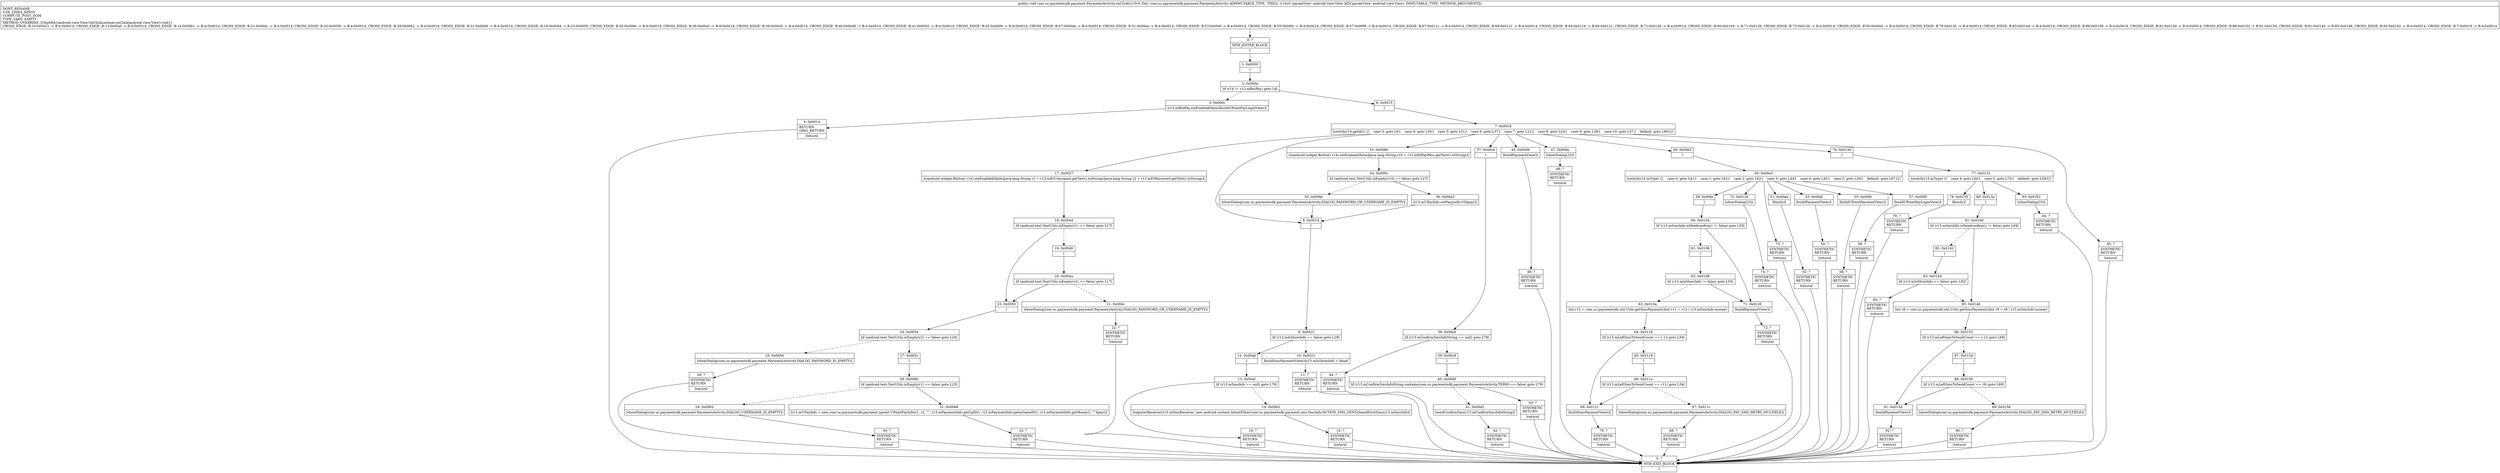 digraph "CFG forcom.uc.paymentsdk.payment.PaymentsActivity.onClick(Landroid\/view\/View;)V" {
Node_0 [shape=record,label="{0\:\ ?|MTH_ENTER_BLOCK\l|l}"];
Node_1 [shape=record,label="{1\:\ 0x0000|l}"];
Node_2 [shape=record,label="{2\:\ 0x000a|lif (r14 != r13.mBtnPay) goto L6l}"];
Node_3 [shape=record,label="{3\:\ 0x000c|lr13.mBtnPay.setEnabled(false)lbuildUPointPayLoginView()l}"];
Node_4 [shape=record,label="{4\:\ 0x0014|RETURN\lORIG_RETURN\l|lreturnl}"];
Node_5 [shape=record,label="{5\:\ ?|MTH_EXIT_BLOCK\l|l}"];
Node_6 [shape=record,label="{6\:\ 0x0015|l}"];
Node_7 [shape=record,label="{7\:\ 0x0019|lswitch(r14.getId()) \{l    case 3: goto L9;l    case 4: goto L36;l    case 5: goto L31;l    case 6: goto L37;l    case 7: goto L12;l    case 8: goto L24;l    case 9: goto L38;l    case 10: goto L57;l    default: goto L96;l\}l}"];
Node_8 [shape=record,label="{8\:\ 0x001d|l}"];
Node_9 [shape=record,label="{9\:\ 0x001f|lif (r13.mIsShowInfo == false) goto L28l}"];
Node_10 [shape=record,label="{10\:\ 0x0021|lbuildSmsPaymentView()lr13.mIsShowInfo = falsel}"];
Node_11 [shape=record,label="{11\:\ ?|SYNTHETIC\lRETURN\l|lreturnl}"];
Node_12 [shape=record,label="{12\:\ 0x00ad|l}"];
Node_13 [shape=record,label="{13\:\ 0x00af|lif (r13.mSmsInfo == null) goto L76l}"];
Node_14 [shape=record,label="{14\:\ 0x00b1|lregisterReceiver(r13.mSmsReceiver, new android.content.IntentFilter(com.uc.paymentsdk.payment.sms.SmsInfo.ACTION_SMS_SENT))lsendFirstSms(r13.mSmsInfo)l}"];
Node_15 [shape=record,label="{15\:\ ?|SYNTHETIC\lRETURN\l|lreturnl}"];
Node_16 [shape=record,label="{16\:\ ?|SYNTHETIC\lRETURN\l|lreturnl}"];
Node_17 [shape=record,label="{17\:\ 0x0027|l((android.widget.Button) r14).setEnabled(false)ljava.lang.String r1 = r13.mEtUsername.getText().toString()ljava.lang.String r2 = r13.mEtPassword.getText().toString()l}"];
Node_18 [shape=record,label="{18\:\ 0x0044|lif (android.text.TextUtils.isEmpty(r1) == false) goto L17l}"];
Node_19 [shape=record,label="{19\:\ 0x0046|l}"];
Node_20 [shape=record,label="{20\:\ 0x004a|lif (android.text.TextUtils.isEmpty(r2) == false) goto L17l}"];
Node_21 [shape=record,label="{21\:\ 0x004c|lshowDialog(com.uc.paymentsdk.payment.PaymentsActivity.DIALOG_PASSWORD_OR_USERNAME_IS_EMPTY)l}"];
Node_22 [shape=record,label="{22\:\ ?|SYNTHETIC\lRETURN\l|lreturnl}"];
Node_23 [shape=record,label="{23\:\ 0x0050|l}"];
Node_24 [shape=record,label="{24\:\ 0x0054|lif (android.text.TextUtils.isEmpty(r2) == false) goto L20l}"];
Node_25 [shape=record,label="{25\:\ 0x0056|lshowDialog(com.uc.paymentsdk.payment.PaymentsActivity.DIALOG_PASSWORD_IS_EMPTY)l}"];
Node_26 [shape=record,label="{26\:\ ?|SYNTHETIC\lRETURN\l|lreturnl}"];
Node_27 [shape=record,label="{27\:\ 0x005c|l}"];
Node_28 [shape=record,label="{28\:\ 0x0060|lif (android.text.TextUtils.isEmpty(r1) == false) goto L23l}"];
Node_29 [shape=record,label="{29\:\ 0x0062|lshowDialog(com.uc.paymentsdk.payment.PaymentsActivity.DIALOG_USERNAME_IS_EMPTY)l}"];
Node_30 [shape=record,label="{30\:\ ?|SYNTHETIC\lRETURN\l|lreturnl}"];
Node_31 [shape=record,label="{31\:\ 0x0068|lr13.mUPayInfo = new com.uc.paymentsdk.payment.upoint.UPointPayInfo(r1, r2, \"\", r13.mPaymentInfo.getCpID(), r13.mPaymentInfo.getmGameID(), r13.mPaymentInfo.getMoney(), \"\")lpay()l}"];
Node_32 [shape=record,label="{32\:\ ?|SYNTHETIC\lRETURN\l|lreturnl}"];
Node_33 [shape=record,label="{33\:\ 0x0089|l((android.widget.Button) r14).setEnabled(false)ljava.lang.String r10 = r13.mEtPayPass.getText().toString()l}"];
Node_34 [shape=record,label="{34\:\ 0x009c|lif (android.text.TextUtils.isEmpty(r10) == false) goto L27l}"];
Node_35 [shape=record,label="{35\:\ 0x009e|lshowDialog(com.uc.paymentsdk.payment.PaymentsActivity.DIALOG_PASSWORD_OR_USERNAME_IS_EMPTY)l}"];
Node_36 [shape=record,label="{36\:\ 0x00a3|lr13.mUPayInfo.setPaypwd(r10)lpay()l}"];
Node_37 [shape=record,label="{37\:\ 0x00c4|l}"];
Node_38 [shape=record,label="{38\:\ 0x00c6|lif (r13.mConfirmSmsInfoString == null) goto L78l}"];
Node_39 [shape=record,label="{39\:\ 0x00c8|l}"];
Node_40 [shape=record,label="{40\:\ 0x00d0|lif (r13.mConfirmSmsInfoString.contains(com.uc.paymentsdk.payment.PaymentsActivity.TERM) == false) goto L79l}"];
Node_41 [shape=record,label="{41\:\ 0x00d2|lsendConfirmSms(r13.mConfirmSmsInfoString)l}"];
Node_42 [shape=record,label="{42\:\ ?|SYNTHETIC\lRETURN\l|lreturnl}"];
Node_43 [shape=record,label="{43\:\ ?|SYNTHETIC\lRETURN\l|lreturnl}"];
Node_44 [shape=record,label="{44\:\ ?|SYNTHETIC\lRETURN\l|lreturnl}"];
Node_45 [shape=record,label="{45\:\ 0x00d9|lbuildPaymentView()l}"];
Node_46 [shape=record,label="{46\:\ ?|SYNTHETIC\lRETURN\l|lreturnl}"];
Node_47 [shape=record,label="{47\:\ 0x00de|lshowDialog(23)l}"];
Node_48 [shape=record,label="{48\:\ ?|SYNTHETIC\lRETURN\l|lreturnl}"];
Node_49 [shape=record,label="{49\:\ 0x00e3|l}"];
Node_50 [shape=record,label="{50\:\ 0x00e5|lswitch(r13.mType) \{l    case 0: goto L41;l    case 1: goto L42;l    case 2: goto L43;l    case 3: goto L44;l    case 4: goto L45;l    case 5: goto L56;l    default: goto L97;l\}l}"];
Node_51 [shape=record,label="{51\:\ 0x00ea|lfinish()l}"];
Node_52 [shape=record,label="{52\:\ ?|SYNTHETIC\lRETURN\l|lreturnl}"];
Node_53 [shape=record,label="{53\:\ 0x00ef|lbuildPaymentView()l}"];
Node_54 [shape=record,label="{54\:\ ?|SYNTHETIC\lRETURN\l|lreturnl}"];
Node_55 [shape=record,label="{55\:\ 0x00f4|lbuildUPointPaymentView()l}"];
Node_56 [shape=record,label="{56\:\ ?|SYNTHETIC\lRETURN\l|lreturnl}"];
Node_57 [shape=record,label="{57\:\ 0x00f9|lbuildUPointPayLoginView()l}"];
Node_58 [shape=record,label="{58\:\ ?|SYNTHETIC\lRETURN\l|lreturnl}"];
Node_59 [shape=record,label="{59\:\ 0x00fe|l}"];
Node_60 [shape=record,label="{60\:\ 0x0104|lif (r13.mSmsInfo.isNeedconfirm() != false) goto L55l}"];
Node_61 [shape=record,label="{61\:\ 0x0106|l}"];
Node_62 [shape=record,label="{62\:\ 0x0108|lif (r13.mIsShowInfo != false) goto L55l}"];
Node_63 [shape=record,label="{63\:\ 0x010a|lint r12 = com.uc.paymentsdk.util.Utils.getSmsPayment()lint r11 = r12 \/ r13.mSmsInfo.moneyl}"];
Node_64 [shape=record,label="{64\:\ 0x0116|lif (r13.mLeftSmsToSendCount == (\-1)) goto L54l}"];
Node_65 [shape=record,label="{65\:\ 0x0118|l}"];
Node_66 [shape=record,label="{66\:\ 0x011a|lif (r13.mLeftSmsToSendCount == r11) goto L54l}"];
Node_67 [shape=record,label="{67\:\ 0x011c|lshowDialog(com.uc.paymentsdk.payment.PaymentsActivity.DIALOG_PAY_SMS_RETRY_MULTIPLE)l}"];
Node_68 [shape=record,label="{68\:\ ?|SYNTHETIC\lRETURN\l|lreturnl}"];
Node_69 [shape=record,label="{69\:\ 0x0121|lbuildSmsPaymentView()l}"];
Node_70 [shape=record,label="{70\:\ ?|SYNTHETIC\lRETURN\l|lreturnl}"];
Node_71 [shape=record,label="{71\:\ 0x0126|lbuildPaymentView()l}"];
Node_72 [shape=record,label="{72\:\ ?|SYNTHETIC\lRETURN\l|lreturnl}"];
Node_73 [shape=record,label="{73\:\ 0x012b|lshowDialog(23)l}"];
Node_74 [shape=record,label="{74\:\ ?|SYNTHETIC\lRETURN\l|lreturnl}"];
Node_75 [shape=record,label="{75\:\ ?|SYNTHETIC\lRETURN\l|lreturnl}"];
Node_76 [shape=record,label="{76\:\ 0x0130|l}"];
Node_77 [shape=record,label="{77\:\ 0x0132|lswitch(r13.mType) \{l    case 4: goto L60;l    case 5: goto L70;l    default: goto L59;l\}l}"];
Node_78 [shape=record,label="{78\:\ 0x0135|lfinish()l}"];
Node_79 [shape=record,label="{79\:\ ?|SYNTHETIC\lRETURN\l|lreturnl}"];
Node_80 [shape=record,label="{80\:\ 0x013a|l}"];
Node_81 [shape=record,label="{81\:\ 0x0140|lif (r13.mSmsInfo.isNeedconfirm() != false) goto L64l}"];
Node_82 [shape=record,label="{82\:\ 0x0142|l}"];
Node_83 [shape=record,label="{83\:\ 0x0144|lif (r13.mIsShowInfo == false) goto L92l}"];
Node_84 [shape=record,label="{84\:\ ?|SYNTHETIC\lRETURN\l|lreturnl}"];
Node_85 [shape=record,label="{85\:\ 0x0146|lint r8 = com.uc.paymentsdk.util.Utils.getSmsPayment()lint r9 = r8 \/ r13.mSmsInfo.moneyl}"];
Node_86 [shape=record,label="{86\:\ 0x0152|lif (r13.mLeftSmsToSendCount == (\-1)) goto L69l}"];
Node_87 [shape=record,label="{87\:\ 0x0154|l}"];
Node_88 [shape=record,label="{88\:\ 0x0156|lif (r13.mLeftSmsToSendCount == r9) goto L69l}"];
Node_89 [shape=record,label="{89\:\ 0x0158|lshowDialog(com.uc.paymentsdk.payment.PaymentsActivity.DIALOG_PAY_SMS_RETRY_MULTIPLE)l}"];
Node_90 [shape=record,label="{90\:\ ?|SYNTHETIC\lRETURN\l|lreturnl}"];
Node_91 [shape=record,label="{91\:\ 0x015d|lbuildPaymentView()l}"];
Node_92 [shape=record,label="{92\:\ ?|SYNTHETIC\lRETURN\l|lreturnl}"];
Node_93 [shape=record,label="{93\:\ 0x0162|lshowDialog(23)l}"];
Node_94 [shape=record,label="{94\:\ ?|SYNTHETIC\lRETURN\l|lreturnl}"];
Node_95 [shape=record,label="{95\:\ ?|SYNTHETIC\lRETURN\l|lreturnl}"];
MethodNode[shape=record,label="{public void com.uc.paymentsdk.payment.PaymentsActivity.onClick((r13v0 'this' com.uc.paymentsdk.payment.PaymentsActivity A[IMMUTABLE_TYPE, THIS]), (r14v0 'paramView' android.view.View A[D('paramView' android.view.View), IMMUTABLE_TYPE, METHOD_ARGUMENT]))  | DONT_RENAME\lUSE_LINES_HINTS\lCOMPUTE_POST_DOM\lTYPE_VARS: EMPTY\lMETHOD_OVERRIDE: [ClspMth\{android.view.View.OnClickListener.onClick(android.view.View):void\}]\lCROSS_EDGE: B:10:0x0021 \-\> B:4:0x0014, CROSS_EDGE: B:13:0x00af \-\> B:4:0x0014, CROSS_EDGE: B:14:0x00b1 \-\> B:4:0x0014, CROSS_EDGE: B:21:0x004c \-\> B:4:0x0014, CROSS_EDGE: B:25:0x0056 \-\> B:4:0x0014, CROSS_EDGE: B:29:0x0062 \-\> B:4:0x0014, CROSS_EDGE: B:31:0x0068 \-\> B:4:0x0014, CROSS_EDGE: B:18:0x0044 \-\> B:23:0x0050, CROSS_EDGE: B:35:0x009e \-\> B:8:0x001d, CROSS_EDGE: B:36:0x00a3 \-\> B:8:0x001d, CROSS_EDGE: B:38:0x00c6 \-\> B:4:0x0014, CROSS_EDGE: B:40:0x00d0 \-\> B:4:0x0014, CROSS_EDGE: B:41:0x00d2 \-\> B:4:0x0014, CROSS_EDGE: B:45:0x00d9 \-\> B:4:0x0014, CROSS_EDGE: B:47:0x00de \-\> B:4:0x0014, CROSS_EDGE: B:51:0x00ea \-\> B:4:0x0014, CROSS_EDGE: B:53:0x00ef \-\> B:4:0x0014, CROSS_EDGE: B:55:0x00f4 \-\> B:4:0x0014, CROSS_EDGE: B:57:0x00f9 \-\> B:4:0x0014, CROSS_EDGE: B:67:0x011c \-\> B:4:0x0014, CROSS_EDGE: B:69:0x0121 \-\> B:4:0x0014, CROSS_EDGE: B:64:0x0116 \-\> B:69:0x0121, CROSS_EDGE: B:71:0x0126 \-\> B:4:0x0014, CROSS_EDGE: B:60:0x0104 \-\> B:71:0x0126, CROSS_EDGE: B:73:0x012b \-\> B:4:0x0014, CROSS_EDGE: B:50:0x00e5 \-\> B:4:0x0014, CROSS_EDGE: B:78:0x0135 \-\> B:4:0x0014, CROSS_EDGE: B:83:0x0144 \-\> B:4:0x0014, CROSS_EDGE: B:89:0x0158 \-\> B:4:0x0014, CROSS_EDGE: B:91:0x015d \-\> B:4:0x0014, CROSS_EDGE: B:86:0x0152 \-\> B:91:0x015d, CROSS_EDGE: B:81:0x0140 \-\> B:85:0x0146, CROSS_EDGE: B:93:0x0162 \-\> B:4:0x0014, CROSS_EDGE: B:7:0x0019 \-\> B:4:0x0014\l}"];
MethodNode -> Node_0;
Node_0 -> Node_1;
Node_1 -> Node_2;
Node_2 -> Node_3[style=dashed];
Node_2 -> Node_6;
Node_3 -> Node_4;
Node_4 -> Node_5;
Node_6 -> Node_7;
Node_7 -> Node_8;
Node_7 -> Node_17;
Node_7 -> Node_33;
Node_7 -> Node_37;
Node_7 -> Node_45;
Node_7 -> Node_47;
Node_7 -> Node_49;
Node_7 -> Node_76;
Node_7 -> Node_95;
Node_8 -> Node_9;
Node_9 -> Node_10[style=dashed];
Node_9 -> Node_12;
Node_10 -> Node_11;
Node_11 -> Node_5;
Node_12 -> Node_13;
Node_13 -> Node_14[style=dashed];
Node_13 -> Node_16;
Node_14 -> Node_15;
Node_15 -> Node_5;
Node_16 -> Node_5;
Node_17 -> Node_18;
Node_18 -> Node_19[style=dashed];
Node_18 -> Node_23;
Node_19 -> Node_20;
Node_20 -> Node_21[style=dashed];
Node_20 -> Node_23;
Node_21 -> Node_22;
Node_22 -> Node_5;
Node_23 -> Node_24;
Node_24 -> Node_25[style=dashed];
Node_24 -> Node_27;
Node_25 -> Node_26;
Node_26 -> Node_5;
Node_27 -> Node_28;
Node_28 -> Node_29[style=dashed];
Node_28 -> Node_31;
Node_29 -> Node_30;
Node_30 -> Node_5;
Node_31 -> Node_32;
Node_32 -> Node_5;
Node_33 -> Node_34;
Node_34 -> Node_35[style=dashed];
Node_34 -> Node_36;
Node_35 -> Node_8;
Node_36 -> Node_8;
Node_37 -> Node_38;
Node_38 -> Node_39[style=dashed];
Node_38 -> Node_44;
Node_39 -> Node_40;
Node_40 -> Node_41[style=dashed];
Node_40 -> Node_43;
Node_41 -> Node_42;
Node_42 -> Node_5;
Node_43 -> Node_5;
Node_44 -> Node_5;
Node_45 -> Node_46;
Node_46 -> Node_5;
Node_47 -> Node_48;
Node_48 -> Node_5;
Node_49 -> Node_50;
Node_50 -> Node_51;
Node_50 -> Node_53;
Node_50 -> Node_55;
Node_50 -> Node_57;
Node_50 -> Node_59;
Node_50 -> Node_73;
Node_50 -> Node_75;
Node_51 -> Node_52;
Node_52 -> Node_5;
Node_53 -> Node_54;
Node_54 -> Node_5;
Node_55 -> Node_56;
Node_56 -> Node_5;
Node_57 -> Node_58;
Node_58 -> Node_5;
Node_59 -> Node_60;
Node_60 -> Node_61[style=dashed];
Node_60 -> Node_71;
Node_61 -> Node_62;
Node_62 -> Node_63[style=dashed];
Node_62 -> Node_71;
Node_63 -> Node_64;
Node_64 -> Node_65[style=dashed];
Node_64 -> Node_69;
Node_65 -> Node_66;
Node_66 -> Node_67[style=dashed];
Node_66 -> Node_69;
Node_67 -> Node_68;
Node_68 -> Node_5;
Node_69 -> Node_70;
Node_70 -> Node_5;
Node_71 -> Node_72;
Node_72 -> Node_5;
Node_73 -> Node_74;
Node_74 -> Node_5;
Node_75 -> Node_5;
Node_76 -> Node_77;
Node_77 -> Node_78;
Node_77 -> Node_80;
Node_77 -> Node_93;
Node_78 -> Node_79;
Node_79 -> Node_5;
Node_80 -> Node_81;
Node_81 -> Node_82[style=dashed];
Node_81 -> Node_85;
Node_82 -> Node_83;
Node_83 -> Node_85[style=dashed];
Node_83 -> Node_84;
Node_84 -> Node_5;
Node_85 -> Node_86;
Node_86 -> Node_87[style=dashed];
Node_86 -> Node_91;
Node_87 -> Node_88;
Node_88 -> Node_89[style=dashed];
Node_88 -> Node_91;
Node_89 -> Node_90;
Node_90 -> Node_5;
Node_91 -> Node_92;
Node_92 -> Node_5;
Node_93 -> Node_94;
Node_94 -> Node_5;
Node_95 -> Node_5;
}

